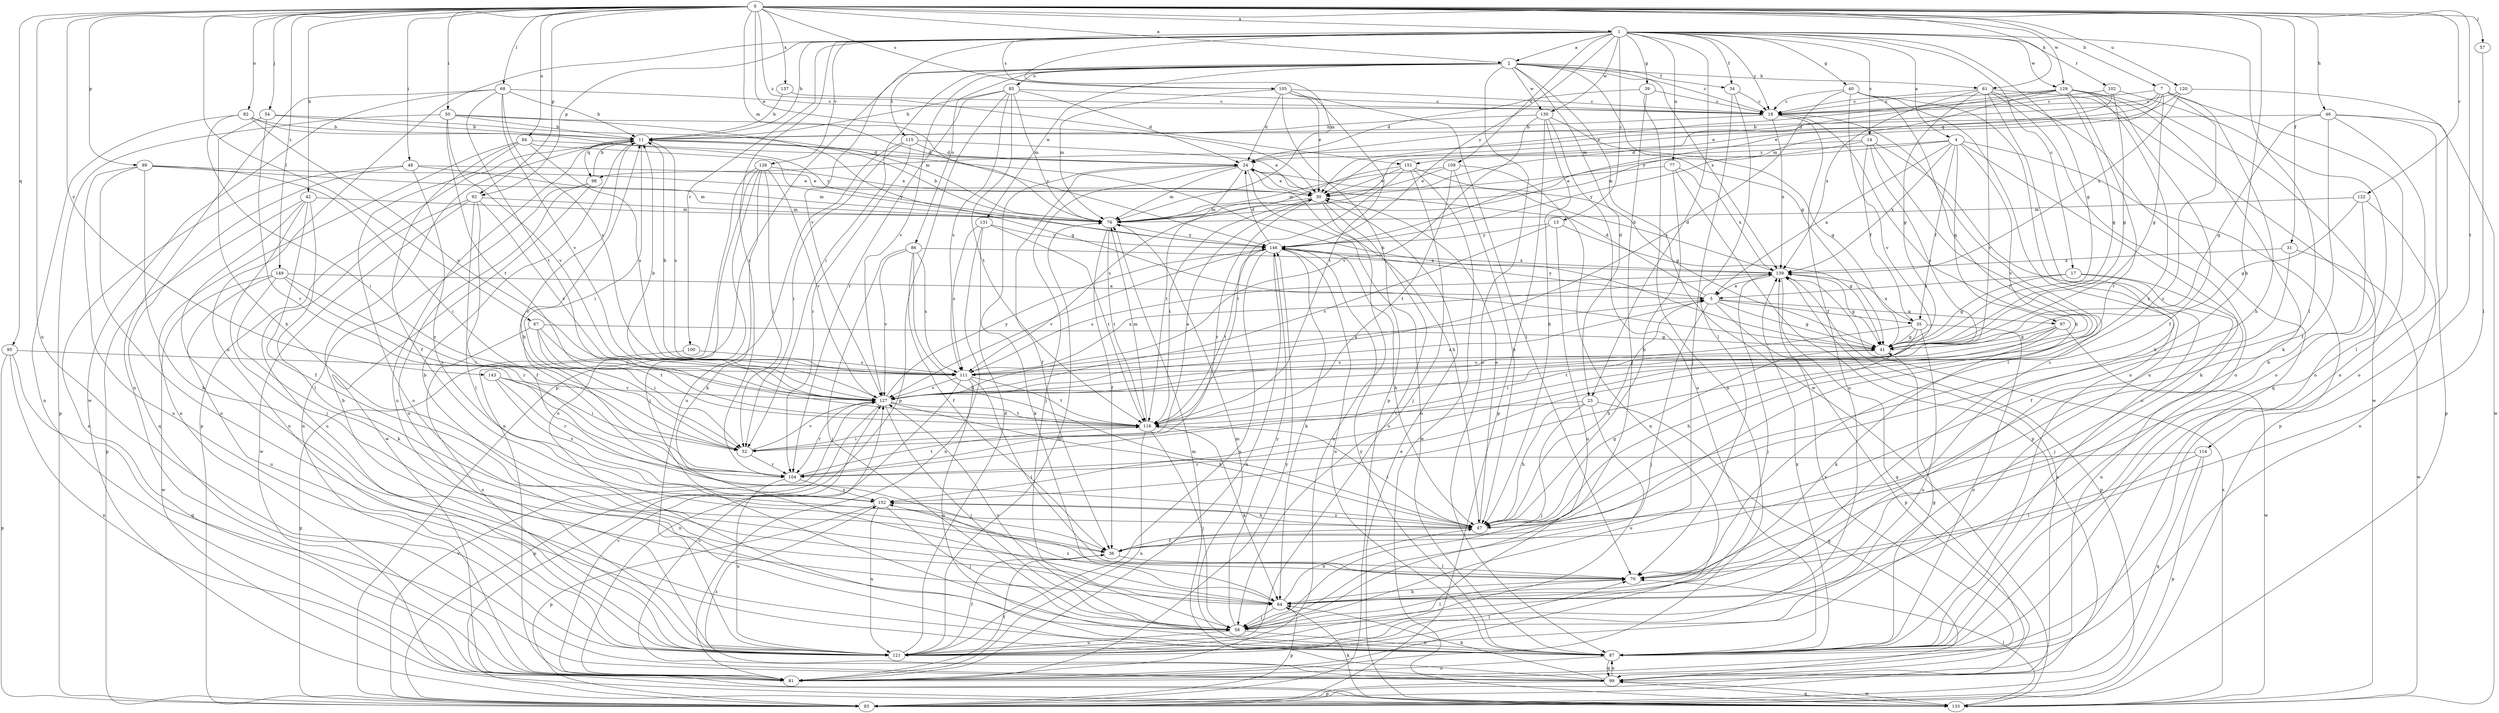 strict digraph  {
0;
1;
2;
4;
5;
7;
11;
13;
14;
17;
18;
23;
24;
30;
31;
34;
35;
36;
39;
40;
41;
42;
46;
47;
48;
50;
52;
54;
57;
58;
61;
64;
67;
68;
70;
76;
77;
81;
82;
84;
85;
86;
87;
89;
92;
93;
95;
97;
98;
99;
100;
102;
104;
105;
109;
111;
114;
115;
116;
120;
121;
122;
126;
127;
129;
130;
131;
133;
137;
139;
143;
146;
149;
151;
152;
0 -> 1  [label=a];
0 -> 2  [label=a];
0 -> 7  [label=b];
0 -> 30  [label=e];
0 -> 31  [label=f];
0 -> 42  [label=h];
0 -> 46  [label=h];
0 -> 47  [label=h];
0 -> 48  [label=i];
0 -> 50  [label=i];
0 -> 54  [label=j];
0 -> 57  [label=j];
0 -> 61  [label=k];
0 -> 67  [label=l];
0 -> 68  [label=l];
0 -> 76  [label=m];
0 -> 82  [label=o];
0 -> 84  [label=o];
0 -> 89  [label=p];
0 -> 92  [label=p];
0 -> 95  [label=q];
0 -> 105  [label=s];
0 -> 114  [label=t];
0 -> 120  [label=u];
0 -> 121  [label=u];
0 -> 122  [label=v];
0 -> 129  [label=w];
0 -> 137  [label=x];
0 -> 143  [label=y];
0 -> 149  [label=z];
0 -> 151  [label=z];
1 -> 2  [label=a];
1 -> 4  [label=a];
1 -> 11  [label=b];
1 -> 13  [label=c];
1 -> 14  [label=c];
1 -> 17  [label=c];
1 -> 18  [label=c];
1 -> 23  [label=d];
1 -> 34  [label=f];
1 -> 39  [label=g];
1 -> 40  [label=g];
1 -> 41  [label=g];
1 -> 70  [label=l];
1 -> 76  [label=m];
1 -> 77  [label=n];
1 -> 92  [label=p];
1 -> 100  [label=r];
1 -> 102  [label=r];
1 -> 104  [label=r];
1 -> 105  [label=s];
1 -> 109  [label=s];
1 -> 121  [label=u];
1 -> 126  [label=v];
1 -> 127  [label=v];
1 -> 129  [label=w];
1 -> 130  [label=w];
1 -> 146  [label=y];
2 -> 18  [label=c];
2 -> 23  [label=d];
2 -> 34  [label=f];
2 -> 41  [label=g];
2 -> 52  [label=i];
2 -> 61  [label=k];
2 -> 85  [label=o];
2 -> 86  [label=o];
2 -> 87  [label=o];
2 -> 93  [label=p];
2 -> 115  [label=t];
2 -> 127  [label=v];
2 -> 130  [label=w];
2 -> 131  [label=w];
2 -> 133  [label=w];
2 -> 139  [label=x];
4 -> 5  [label=a];
4 -> 35  [label=f];
4 -> 64  [label=k];
4 -> 93  [label=p];
4 -> 97  [label=q];
4 -> 127  [label=v];
4 -> 139  [label=x];
4 -> 146  [label=y];
4 -> 151  [label=z];
5 -> 24  [label=d];
5 -> 35  [label=f];
5 -> 41  [label=g];
5 -> 47  [label=h];
5 -> 58  [label=j];
5 -> 93  [label=p];
5 -> 97  [label=q];
5 -> 146  [label=y];
7 -> 18  [label=c];
7 -> 24  [label=d];
7 -> 30  [label=e];
7 -> 41  [label=g];
7 -> 47  [label=h];
7 -> 87  [label=o];
7 -> 98  [label=q];
7 -> 152  [label=z];
11 -> 24  [label=d];
11 -> 52  [label=i];
11 -> 93  [label=p];
11 -> 98  [label=q];
11 -> 104  [label=r];
11 -> 111  [label=s];
11 -> 121  [label=u];
13 -> 41  [label=g];
13 -> 121  [label=u];
13 -> 127  [label=v];
13 -> 146  [label=y];
14 -> 24  [label=d];
14 -> 35  [label=f];
14 -> 70  [label=l];
14 -> 76  [label=m];
14 -> 87  [label=o];
14 -> 111  [label=s];
17 -> 5  [label=a];
17 -> 41  [label=g];
17 -> 58  [label=j];
17 -> 81  [label=n];
18 -> 11  [label=b];
18 -> 47  [label=h];
18 -> 121  [label=u];
18 -> 139  [label=x];
23 -> 47  [label=h];
23 -> 58  [label=j];
23 -> 99  [label=q];
23 -> 116  [label=t];
23 -> 121  [label=u];
24 -> 30  [label=e];
24 -> 36  [label=f];
24 -> 47  [label=h];
24 -> 58  [label=j];
24 -> 76  [label=m];
24 -> 87  [label=o];
24 -> 116  [label=t];
30 -> 76  [label=m];
30 -> 81  [label=n];
30 -> 104  [label=r];
30 -> 116  [label=t];
30 -> 121  [label=u];
31 -> 36  [label=f];
31 -> 133  [label=w];
31 -> 139  [label=x];
34 -> 18  [label=c];
34 -> 58  [label=j];
34 -> 70  [label=l];
35 -> 41  [label=g];
35 -> 47  [label=h];
35 -> 87  [label=o];
35 -> 121  [label=u];
35 -> 127  [label=v];
35 -> 139  [label=x];
36 -> 70  [label=l];
39 -> 18  [label=c];
39 -> 24  [label=d];
39 -> 58  [label=j];
39 -> 81  [label=n];
40 -> 18  [label=c];
40 -> 64  [label=k];
40 -> 87  [label=o];
40 -> 104  [label=r];
40 -> 111  [label=s];
40 -> 127  [label=v];
41 -> 11  [label=b];
41 -> 111  [label=s];
42 -> 36  [label=f];
42 -> 58  [label=j];
42 -> 70  [label=l];
42 -> 76  [label=m];
42 -> 87  [label=o];
42 -> 93  [label=p];
46 -> 11  [label=b];
46 -> 36  [label=f];
46 -> 41  [label=g];
46 -> 70  [label=l];
46 -> 93  [label=p];
46 -> 133  [label=w];
47 -> 11  [label=b];
47 -> 30  [label=e];
47 -> 36  [label=f];
47 -> 41  [label=g];
47 -> 116  [label=t];
47 -> 152  [label=z];
48 -> 30  [label=e];
48 -> 76  [label=m];
48 -> 81  [label=n];
48 -> 99  [label=q];
48 -> 152  [label=z];
50 -> 11  [label=b];
50 -> 41  [label=g];
50 -> 93  [label=p];
50 -> 116  [label=t];
50 -> 127  [label=v];
50 -> 146  [label=y];
52 -> 30  [label=e];
52 -> 104  [label=r];
52 -> 127  [label=v];
54 -> 11  [label=b];
54 -> 47  [label=h];
54 -> 76  [label=m];
54 -> 104  [label=r];
57 -> 70  [label=l];
58 -> 70  [label=l];
58 -> 87  [label=o];
58 -> 121  [label=u];
58 -> 127  [label=v];
58 -> 146  [label=y];
61 -> 18  [label=c];
61 -> 41  [label=g];
61 -> 87  [label=o];
61 -> 99  [label=q];
61 -> 121  [label=u];
61 -> 127  [label=v];
61 -> 133  [label=w];
61 -> 139  [label=x];
64 -> 11  [label=b];
64 -> 18  [label=c];
64 -> 47  [label=h];
64 -> 58  [label=j];
64 -> 93  [label=p];
64 -> 152  [label=z];
67 -> 41  [label=g];
67 -> 52  [label=i];
67 -> 116  [label=t];
67 -> 121  [label=u];
67 -> 127  [label=v];
68 -> 11  [label=b];
68 -> 18  [label=c];
68 -> 81  [label=n];
68 -> 111  [label=s];
68 -> 116  [label=t];
68 -> 127  [label=v];
68 -> 133  [label=w];
70 -> 64  [label=k];
76 -> 11  [label=b];
76 -> 36  [label=f];
76 -> 116  [label=t];
76 -> 146  [label=y];
77 -> 30  [label=e];
77 -> 47  [label=h];
77 -> 93  [label=p];
77 -> 139  [label=x];
81 -> 36  [label=f];
81 -> 127  [label=v];
81 -> 139  [label=x];
81 -> 146  [label=y];
82 -> 11  [label=b];
82 -> 52  [label=i];
82 -> 81  [label=n];
82 -> 127  [label=v];
82 -> 146  [label=y];
84 -> 24  [label=d];
84 -> 36  [label=f];
84 -> 81  [label=n];
84 -> 87  [label=o];
84 -> 111  [label=s];
84 -> 146  [label=y];
85 -> 11  [label=b];
85 -> 18  [label=c];
85 -> 24  [label=d];
85 -> 76  [label=m];
85 -> 93  [label=p];
85 -> 104  [label=r];
85 -> 111  [label=s];
85 -> 116  [label=t];
86 -> 36  [label=f];
86 -> 47  [label=h];
86 -> 58  [label=j];
86 -> 111  [label=s];
86 -> 127  [label=v];
86 -> 139  [label=x];
87 -> 41  [label=g];
87 -> 76  [label=m];
87 -> 81  [label=n];
87 -> 99  [label=q];
87 -> 139  [label=x];
87 -> 146  [label=y];
89 -> 30  [label=e];
89 -> 52  [label=i];
89 -> 64  [label=k];
89 -> 76  [label=m];
89 -> 87  [label=o];
89 -> 121  [label=u];
92 -> 36  [label=f];
92 -> 70  [label=l];
92 -> 76  [label=m];
92 -> 121  [label=u];
92 -> 127  [label=v];
92 -> 133  [label=w];
93 -> 127  [label=v];
95 -> 81  [label=n];
95 -> 93  [label=p];
95 -> 99  [label=q];
95 -> 111  [label=s];
97 -> 41  [label=g];
97 -> 52  [label=i];
97 -> 64  [label=k];
97 -> 116  [label=t];
97 -> 133  [label=w];
98 -> 11  [label=b];
98 -> 81  [label=n];
98 -> 121  [label=u];
98 -> 133  [label=w];
99 -> 64  [label=k];
99 -> 76  [label=m];
99 -> 87  [label=o];
99 -> 93  [label=p];
99 -> 127  [label=v];
99 -> 133  [label=w];
99 -> 139  [label=x];
99 -> 152  [label=z];
100 -> 93  [label=p];
100 -> 111  [label=s];
102 -> 18  [label=c];
102 -> 30  [label=e];
102 -> 41  [label=g];
102 -> 87  [label=o];
104 -> 116  [label=t];
104 -> 121  [label=u];
104 -> 152  [label=z];
105 -> 18  [label=c];
105 -> 24  [label=d];
105 -> 30  [label=e];
105 -> 70  [label=l];
105 -> 76  [label=m];
105 -> 93  [label=p];
105 -> 116  [label=t];
109 -> 30  [label=e];
109 -> 47  [label=h];
109 -> 76  [label=m];
109 -> 81  [label=n];
109 -> 116  [label=t];
111 -> 5  [label=a];
111 -> 11  [label=b];
111 -> 70  [label=l];
111 -> 81  [label=n];
111 -> 87  [label=o];
111 -> 116  [label=t];
111 -> 127  [label=v];
111 -> 139  [label=x];
114 -> 70  [label=l];
114 -> 93  [label=p];
114 -> 99  [label=q];
114 -> 104  [label=r];
115 -> 24  [label=d];
115 -> 30  [label=e];
115 -> 52  [label=i];
115 -> 104  [label=r];
115 -> 121  [label=u];
116 -> 52  [label=i];
116 -> 58  [label=j];
116 -> 64  [label=k];
116 -> 76  [label=m];
116 -> 81  [label=n];
120 -> 18  [label=c];
120 -> 76  [label=m];
120 -> 87  [label=o];
120 -> 139  [label=x];
121 -> 11  [label=b];
121 -> 24  [label=d];
121 -> 36  [label=f];
121 -> 70  [label=l];
121 -> 76  [label=m];
122 -> 41  [label=g];
122 -> 47  [label=h];
122 -> 76  [label=m];
122 -> 87  [label=o];
126 -> 30  [label=e];
126 -> 52  [label=i];
126 -> 58  [label=j];
126 -> 64  [label=k];
126 -> 81  [label=n];
126 -> 87  [label=o];
126 -> 127  [label=v];
127 -> 5  [label=a];
127 -> 11  [label=b];
127 -> 47  [label=h];
127 -> 58  [label=j];
127 -> 93  [label=p];
127 -> 104  [label=r];
127 -> 116  [label=t];
127 -> 146  [label=y];
129 -> 18  [label=c];
129 -> 30  [label=e];
129 -> 36  [label=f];
129 -> 41  [label=g];
129 -> 64  [label=k];
129 -> 76  [label=m];
129 -> 87  [label=o];
129 -> 104  [label=r];
129 -> 146  [label=y];
129 -> 152  [label=z];
130 -> 11  [label=b];
130 -> 41  [label=g];
130 -> 47  [label=h];
130 -> 87  [label=o];
130 -> 93  [label=p];
130 -> 127  [label=v];
131 -> 64  [label=k];
131 -> 81  [label=n];
131 -> 111  [label=s];
131 -> 116  [label=t];
131 -> 146  [label=y];
133 -> 30  [label=e];
133 -> 64  [label=k];
133 -> 70  [label=l];
133 -> 99  [label=q];
133 -> 139  [label=x];
137 -> 11  [label=b];
137 -> 18  [label=c];
139 -> 5  [label=a];
139 -> 24  [label=d];
139 -> 41  [label=g];
139 -> 58  [label=j];
139 -> 93  [label=p];
139 -> 99  [label=q];
139 -> 111  [label=s];
143 -> 52  [label=i];
143 -> 104  [label=r];
143 -> 127  [label=v];
143 -> 152  [label=z];
146 -> 24  [label=d];
146 -> 47  [label=h];
146 -> 64  [label=k];
146 -> 81  [label=n];
146 -> 87  [label=o];
146 -> 116  [label=t];
146 -> 121  [label=u];
146 -> 127  [label=v];
146 -> 139  [label=x];
149 -> 5  [label=a];
149 -> 52  [label=i];
149 -> 64  [label=k];
149 -> 104  [label=r];
149 -> 121  [label=u];
149 -> 133  [label=w];
151 -> 30  [label=e];
151 -> 41  [label=g];
151 -> 58  [label=j];
151 -> 111  [label=s];
151 -> 116  [label=t];
151 -> 133  [label=w];
152 -> 47  [label=h];
152 -> 58  [label=j];
152 -> 93  [label=p];
152 -> 121  [label=u];
}
